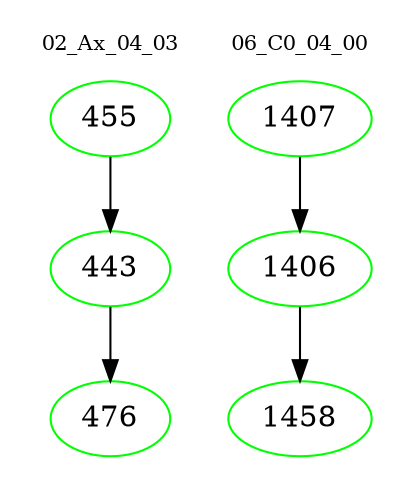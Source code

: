 digraph{
subgraph cluster_0 {
color = white
label = "02_Ax_04_03";
fontsize=10;
T0_455 [label="455", color="green"]
T0_455 -> T0_443 [color="black"]
T0_443 [label="443", color="green"]
T0_443 -> T0_476 [color="black"]
T0_476 [label="476", color="green"]
}
subgraph cluster_1 {
color = white
label = "06_C0_04_00";
fontsize=10;
T1_1407 [label="1407", color="green"]
T1_1407 -> T1_1406 [color="black"]
T1_1406 [label="1406", color="green"]
T1_1406 -> T1_1458 [color="black"]
T1_1458 [label="1458", color="green"]
}
}

